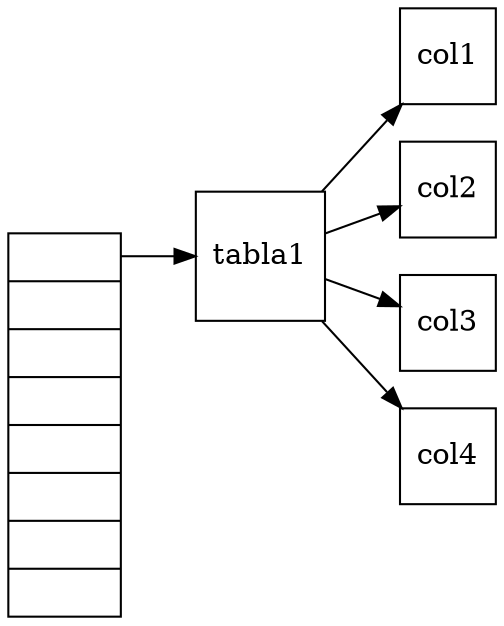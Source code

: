 digraph G {
tabla1->col1[ shape=square];
col1[ shape=square];
tabla1->col2[ shape=square];
col2[ shape=square];
tabla1->col3[ shape=square];
col3[ shape=square];
tabla1->col4[ shape=square];
col4[ shape=square];
rankdir=LR;
tabla1[ shape=square];

node [shape=record];
node0 [label = "<f0> | <f1> | <f2> | <f3> | <f4> | <f5> | <f6> |"];
node0:f0 -> tabla1;

}
